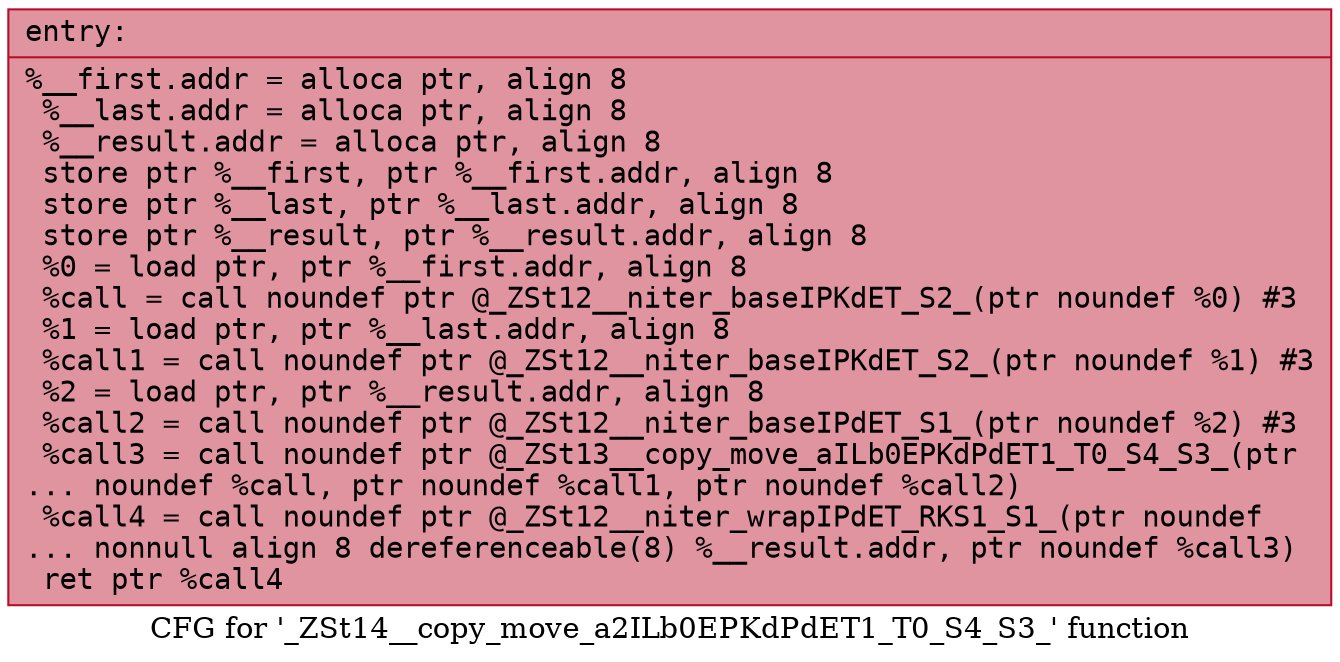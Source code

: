 digraph "CFG for '_ZSt14__copy_move_a2ILb0EPKdPdET1_T0_S4_S3_' function" {
	label="CFG for '_ZSt14__copy_move_a2ILb0EPKdPdET1_T0_S4_S3_' function";

	Node0x55fc3be37e70 [shape=record,color="#b70d28ff", style=filled, fillcolor="#b70d2870" fontname="Courier",label="{entry:\l|  %__first.addr = alloca ptr, align 8\l  %__last.addr = alloca ptr, align 8\l  %__result.addr = alloca ptr, align 8\l  store ptr %__first, ptr %__first.addr, align 8\l  store ptr %__last, ptr %__last.addr, align 8\l  store ptr %__result, ptr %__result.addr, align 8\l  %0 = load ptr, ptr %__first.addr, align 8\l  %call = call noundef ptr @_ZSt12__niter_baseIPKdET_S2_(ptr noundef %0) #3\l  %1 = load ptr, ptr %__last.addr, align 8\l  %call1 = call noundef ptr @_ZSt12__niter_baseIPKdET_S2_(ptr noundef %1) #3\l  %2 = load ptr, ptr %__result.addr, align 8\l  %call2 = call noundef ptr @_ZSt12__niter_baseIPdET_S1_(ptr noundef %2) #3\l  %call3 = call noundef ptr @_ZSt13__copy_move_aILb0EPKdPdET1_T0_S4_S3_(ptr\l... noundef %call, ptr noundef %call1, ptr noundef %call2)\l  %call4 = call noundef ptr @_ZSt12__niter_wrapIPdET_RKS1_S1_(ptr noundef\l... nonnull align 8 dereferenceable(8) %__result.addr, ptr noundef %call3)\l  ret ptr %call4\l}"];
}
